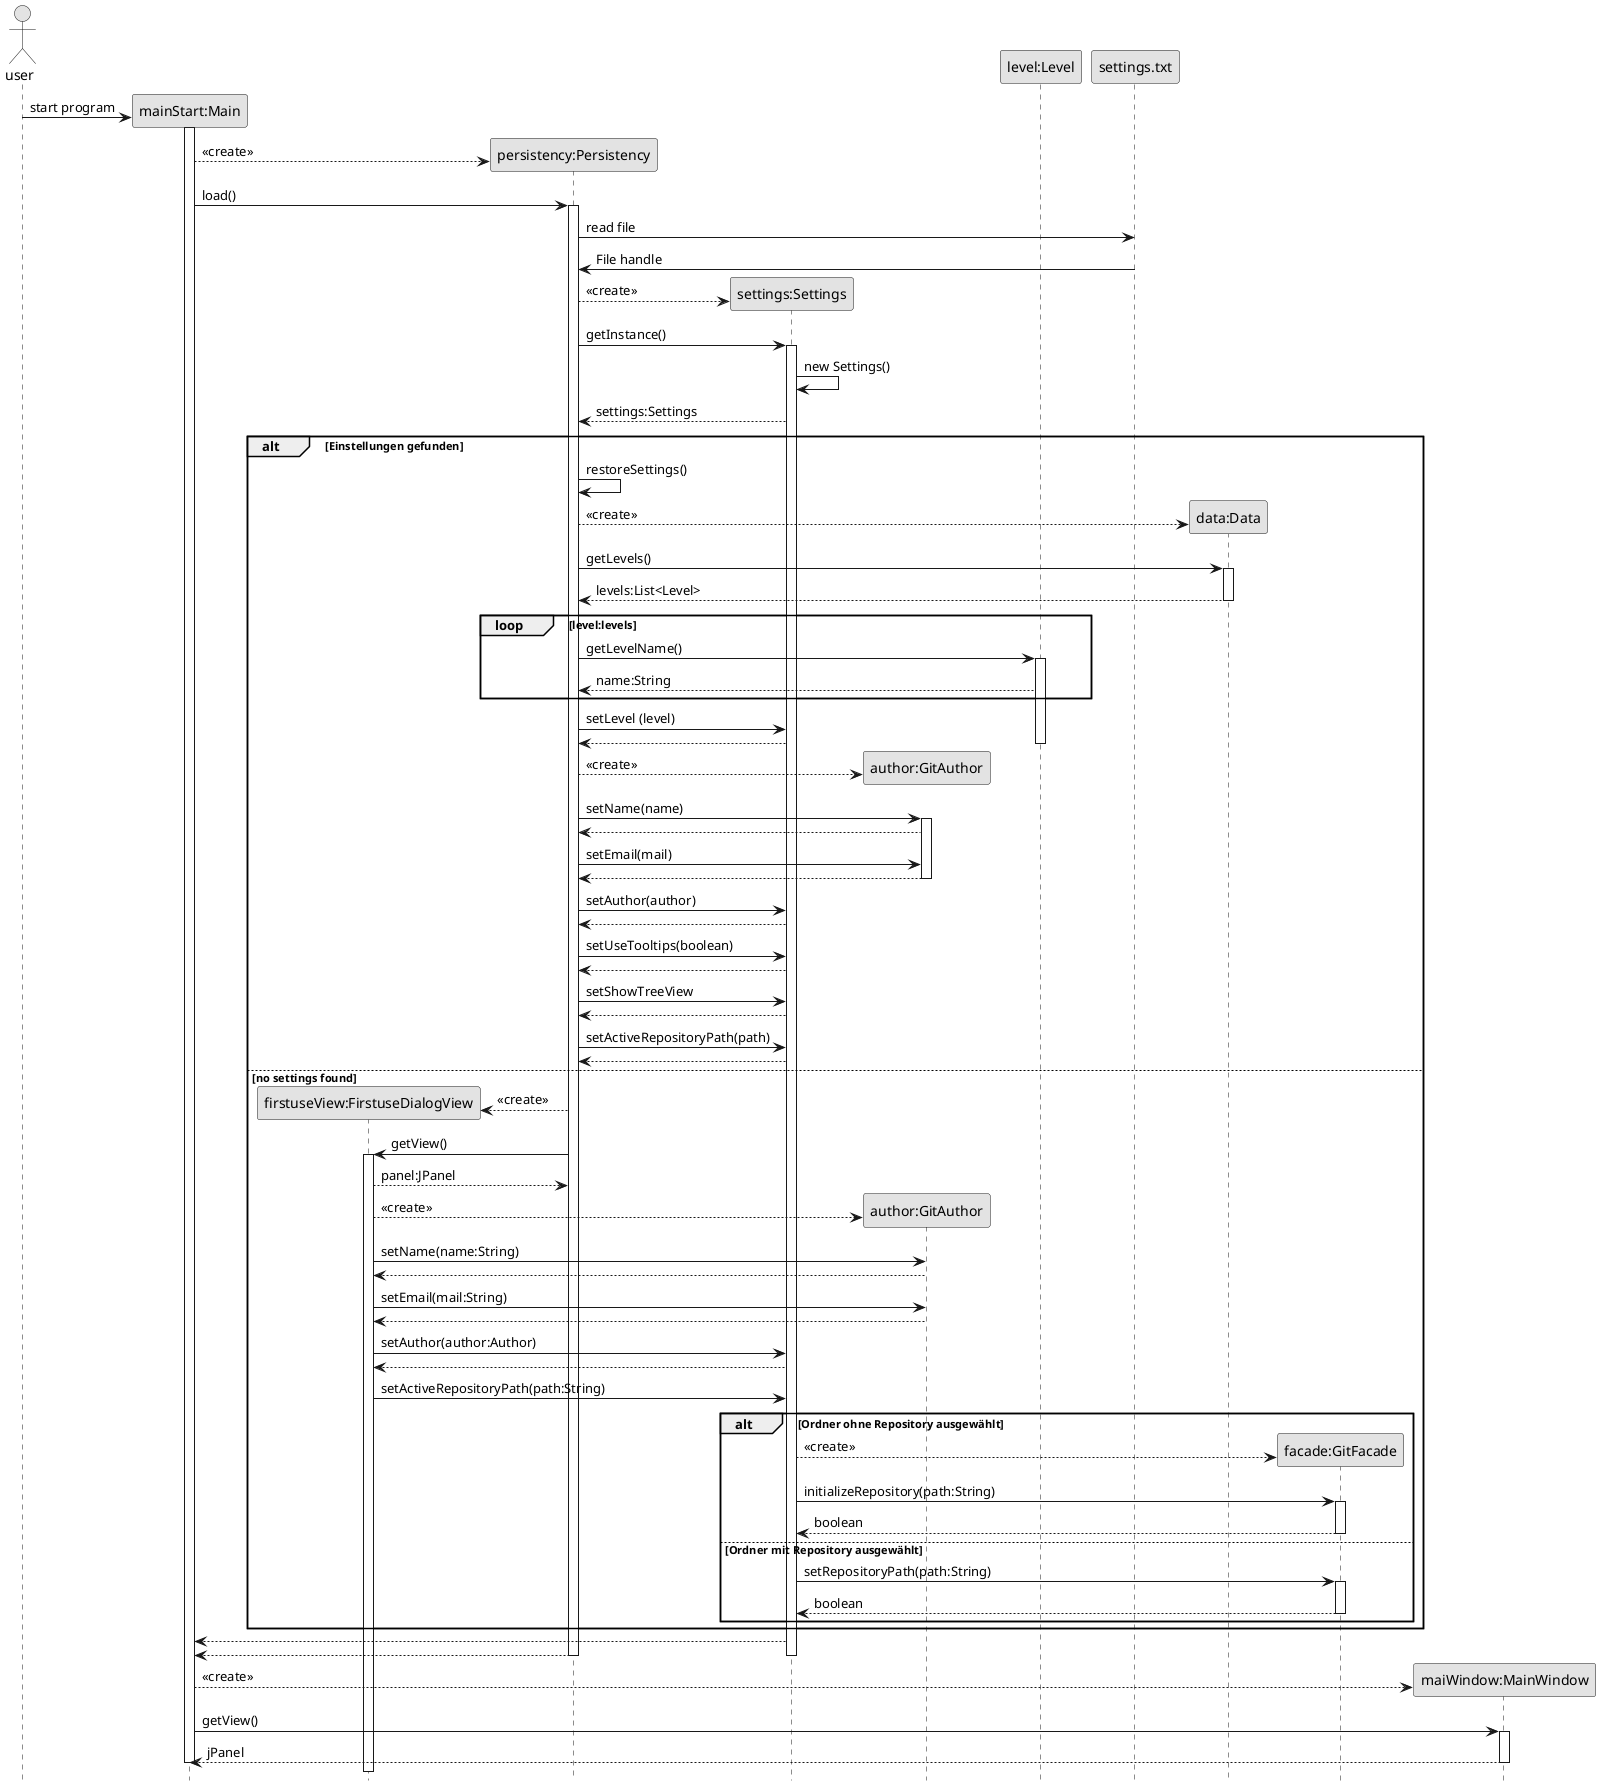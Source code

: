 @startuml
skinparam monochrome true
hide footbox

actor user
participant "mainStart:Main" as main
participant "firstuseView:FirstuseDialogView" as firstuse
participant "persistency:Persistency" as persistency
participant "settings:Settings" as settings
participant "author:GitAuthor" as author
participant "level:Level" as level
participant "settings.txt" as settingstext
participant "data:Data" as data
participant "facade:GitFacade" as git
participant "maiWindow:MainWindow" as mainWindow

create main
user -> main : start program
activate main
create persistency
main --> persistency : <<create>>

main -> persistency : load()
activate persistency
persistency -> settingstext : read file
settingstext -> persistency : File handle

create settings
persistency --> settings : <<create>>
persistency -> settings : getInstance()
activate settings
settings -> settings : new Settings()
settings --> persistency : settings:Settings

alt Einstellungen gefunden

persistency -> persistency : restoreSettings()

create data
persistency --> data : <<create>>

persistency -> data : getLevels()
activate data
data --> persistency : levels:List<Level>
deactivate data

loop level:levels
persistency -> level : getLevelName()
activate level
level --> persistency : name:String
end

persistency -> settings : setLevel (level)
settings --> persistency
deactivate level

create author
persistency --> author : <<create>>
persistency -> author : setName(name)
activate author
author --> persistency
persistency -> author : setEmail(mail)
author --> persistency
deactivate author

persistency -> settings : setAuthor(author)
settings --> persistency

persistency -> settings : setUseTooltips(boolean)
settings --> persistency

persistency -> settings : setShowTreeView
settings --> persistency

persistency -> settings : setActiveRepositoryPath(path)
settings --> persistency

else no settings found
create firstuse
persistency --> firstuse : <<create>>
persistency -> firstuse : getView()
activate firstuse
firstuse --> persistency : panel:JPanel
create author
firstuse --> author : <<create>>
firstuse ->  author : setName(name:String)
author --> firstuse
firstuse -> author : setEmail(mail:String)
author --> firstuse
firstuse -> settings : setAuthor(author:Author)
settings --> firstuse
firstuse -> settings : setActiveRepositoryPath(path:String)

alt Ordner ohne Repository ausgewählt
create git
settings --> git : <<create>>
settings -> git : initializeRepository(path:String)
activate git
git --> settings : boolean
else Ordner mit Repository ausgewählt
deactivate git
settings -> git:  setRepositoryPath(path:String)
activate git
git --> settings : boolean
deactivate git
end
end
settings --> main


persistency --> main
deactivate persistency
deactivate settings
create mainWindow
main --> mainWindow : <<create>>
main -> mainWindow : getView()
activate mainWindow
mainWindow --> main : jPanel
deactivate mainWindow
deactivate main


@enduml